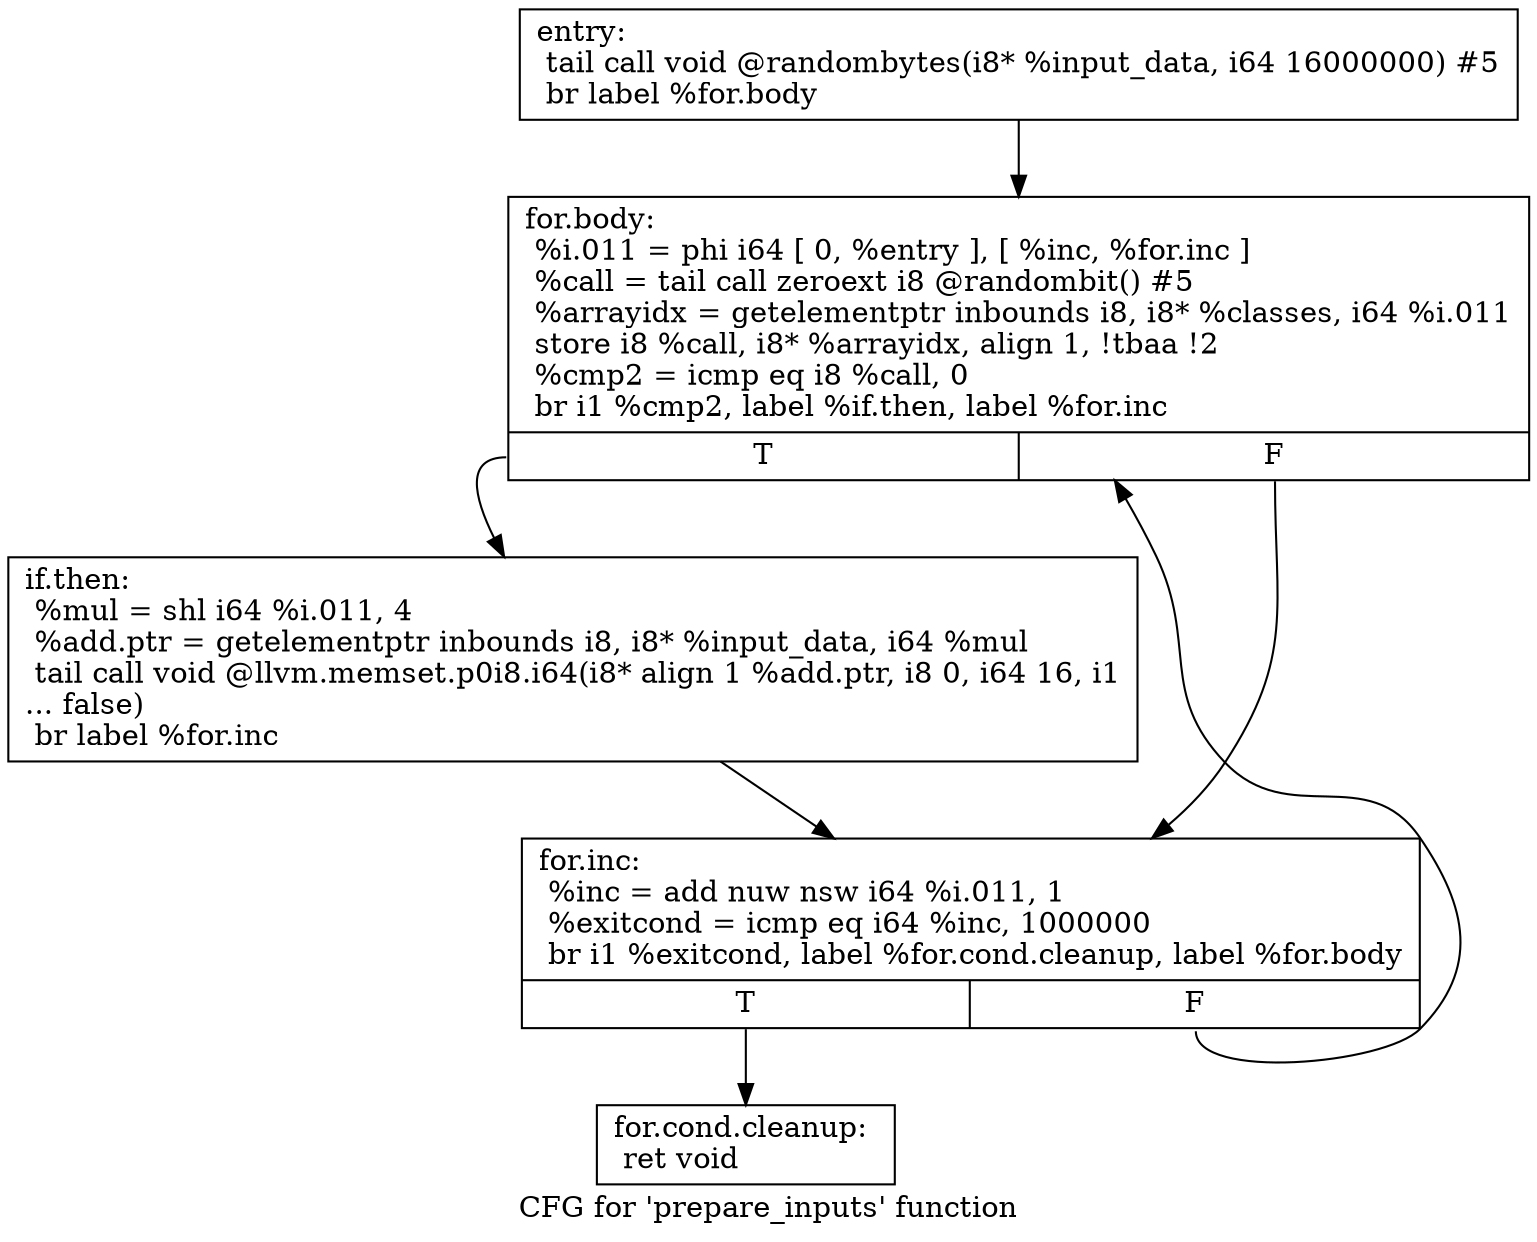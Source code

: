 digraph "CFG for 'prepare_inputs' function" {
	label="CFG for 'prepare_inputs' function";

	Node0x55f07874d5f0 [shape=record,label="{entry:\l  tail call void @randombytes(i8* %input_data, i64 16000000) #5\l  br label %for.body\l}"];
	Node0x55f07874d5f0 -> Node0x55f07874d890;
	Node0x55f07874d9a0 [shape=record,label="{for.cond.cleanup:                                 \l  ret void\l}"];
	Node0x55f07874d890 [shape=record,label="{for.body:                                         \l  %i.011 = phi i64 [ 0, %entry ], [ %inc, %for.inc ]\l  %call = tail call zeroext i8 @randombit() #5\l  %arrayidx = getelementptr inbounds i8, i8* %classes, i64 %i.011\l  store i8 %call, i8* %arrayidx, align 1, !tbaa !2\l  %cmp2 = icmp eq i8 %call, 0\l  br i1 %cmp2, label %if.then, label %for.inc\l|{<s0>T|<s1>F}}"];
	Node0x55f07874d890:s0 -> Node0x55f07874e0a0;
	Node0x55f07874d890:s1 -> Node0x55f07874dac0;
	Node0x55f07874e0a0 [shape=record,label="{if.then:                                          \l  %mul = shl i64 %i.011, 4\l  %add.ptr = getelementptr inbounds i8, i8* %input_data, i64 %mul\l  tail call void @llvm.memset.p0i8.i64(i8* align 1 %add.ptr, i8 0, i64 16, i1\l... false)\l  br label %for.inc\l}"];
	Node0x55f07874e0a0 -> Node0x55f07874dac0;
	Node0x55f07874dac0 [shape=record,label="{for.inc:                                          \l  %inc = add nuw nsw i64 %i.011, 1\l  %exitcond = icmp eq i64 %inc, 1000000\l  br i1 %exitcond, label %for.cond.cleanup, label %for.body\l|{<s0>T|<s1>F}}"];
	Node0x55f07874dac0:s0 -> Node0x55f07874d9a0;
	Node0x55f07874dac0:s1 -> Node0x55f07874d890;
}

